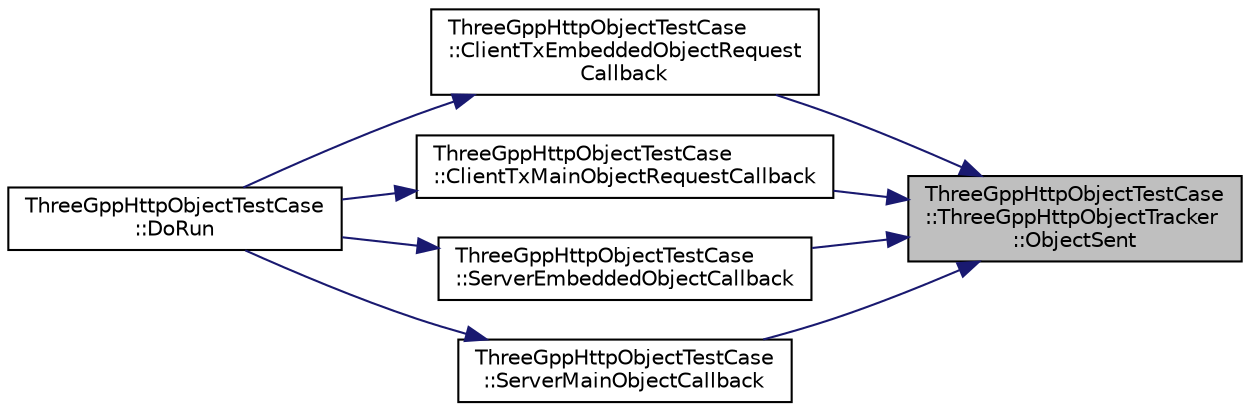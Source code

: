 digraph "ThreeGppHttpObjectTestCase::ThreeGppHttpObjectTracker::ObjectSent"
{
 // LATEX_PDF_SIZE
  edge [fontname="Helvetica",fontsize="10",labelfontname="Helvetica",labelfontsize="10"];
  node [fontname="Helvetica",fontsize="10",shape=record];
  rankdir="RL";
  Node1 [label="ThreeGppHttpObjectTestCase\l::ThreeGppHttpObjectTracker\l::ObjectSent",height=0.2,width=0.4,color="black", fillcolor="grey75", style="filled", fontcolor="black",tooltip="Shall be invoked when a whole object has been transmitted."];
  Node1 -> Node2 [dir="back",color="midnightblue",fontsize="10",style="solid",fontname="Helvetica"];
  Node2 [label="ThreeGppHttpObjectTestCase\l::ClientTxEmbeddedObjectRequest\lCallback",height=0.2,width=0.4,color="black", fillcolor="white", style="filled",URL="$class_three_gpp_http_object_test_case.html#a3d7003b9fe71e4790d1fce64f1305cb5",tooltip="Connected with TxEmbeddedObjectRequest trace source of the client."];
  Node2 -> Node3 [dir="back",color="midnightblue",fontsize="10",style="solid",fontname="Helvetica"];
  Node3 [label="ThreeGppHttpObjectTestCase\l::DoRun",height=0.2,width=0.4,color="black", fillcolor="white", style="filled",URL="$class_three_gpp_http_object_test_case.html#a41234f035937ee1b044864f3db643b7d",tooltip="Implementation to actually run this TestCase."];
  Node1 -> Node4 [dir="back",color="midnightblue",fontsize="10",style="solid",fontname="Helvetica"];
  Node4 [label="ThreeGppHttpObjectTestCase\l::ClientTxMainObjectRequestCallback",height=0.2,width=0.4,color="black", fillcolor="white", style="filled",URL="$class_three_gpp_http_object_test_case.html#a46bbab85fb6de89e135c743dee88be4b",tooltip="Connected with TxMainObjectRequest trace source of the client."];
  Node4 -> Node3 [dir="back",color="midnightblue",fontsize="10",style="solid",fontname="Helvetica"];
  Node1 -> Node5 [dir="back",color="midnightblue",fontsize="10",style="solid",fontname="Helvetica"];
  Node5 [label="ThreeGppHttpObjectTestCase\l::ServerEmbeddedObjectCallback",height=0.2,width=0.4,color="black", fillcolor="white", style="filled",URL="$class_three_gpp_http_object_test_case.html#ab7615e03dc3c6c5a22c8e1abe7cc22ab",tooltip="Connected with EmbeddedObject trace source of the server."];
  Node5 -> Node3 [dir="back",color="midnightblue",fontsize="10",style="solid",fontname="Helvetica"];
  Node1 -> Node6 [dir="back",color="midnightblue",fontsize="10",style="solid",fontname="Helvetica"];
  Node6 [label="ThreeGppHttpObjectTestCase\l::ServerMainObjectCallback",height=0.2,width=0.4,color="black", fillcolor="white", style="filled",URL="$class_three_gpp_http_object_test_case.html#afb51eda6a8686dc81c3f0461f60fdf81",tooltip="Connected with MainObject trace source of the server."];
  Node6 -> Node3 [dir="back",color="midnightblue",fontsize="10",style="solid",fontname="Helvetica"];
}
